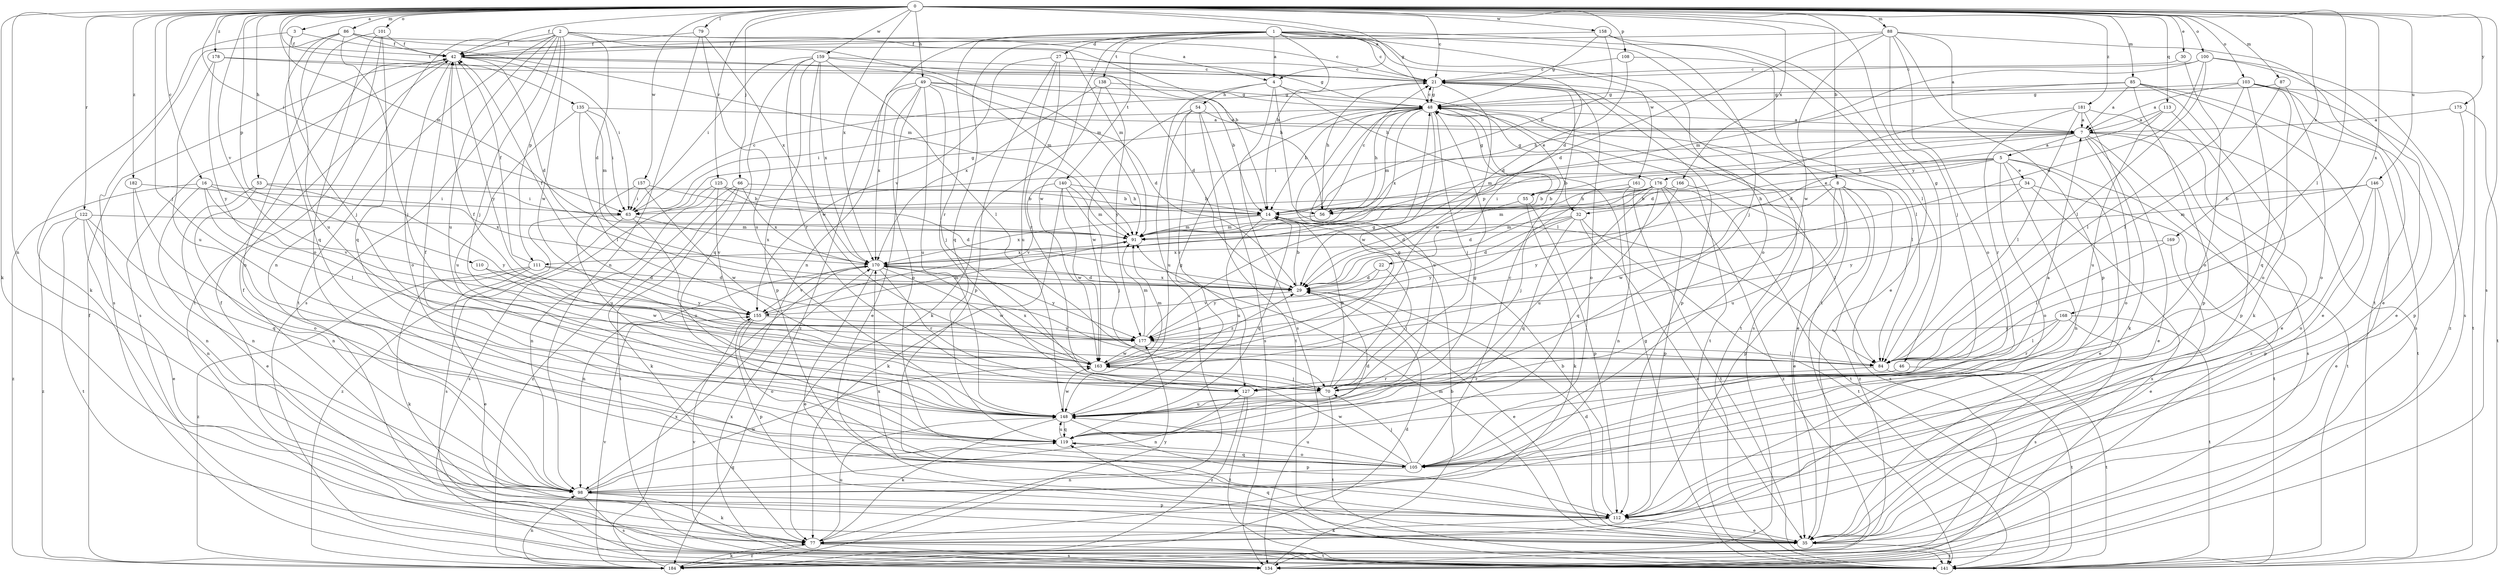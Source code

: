 strict digraph  {
0;
1;
2;
3;
4;
5;
7;
8;
14;
16;
21;
22;
27;
29;
30;
32;
34;
35;
42;
46;
48;
49;
53;
54;
55;
56;
63;
66;
70;
77;
79;
84;
85;
86;
87;
88;
91;
98;
100;
101;
103;
105;
108;
110;
111;
112;
113;
119;
122;
125;
127;
134;
135;
138;
140;
141;
146;
148;
155;
157;
158;
159;
161;
163;
166;
168;
169;
170;
175;
176;
177;
178;
181;
182;
184;
0 -> 3  [label=a];
0 -> 4  [label=a];
0 -> 8  [label=b];
0 -> 16  [label=c];
0 -> 21  [label=c];
0 -> 30  [label=e];
0 -> 42  [label=f];
0 -> 46  [label=g];
0 -> 48  [label=g];
0 -> 49  [label=h];
0 -> 53  [label=h];
0 -> 63  [label=i];
0 -> 66  [label=j];
0 -> 70  [label=j];
0 -> 77  [label=k];
0 -> 79  [label=l];
0 -> 84  [label=l];
0 -> 85  [label=m];
0 -> 86  [label=m];
0 -> 87  [label=m];
0 -> 88  [label=m];
0 -> 91  [label=m];
0 -> 98  [label=n];
0 -> 100  [label=o];
0 -> 101  [label=o];
0 -> 103  [label=o];
0 -> 108  [label=p];
0 -> 110  [label=p];
0 -> 113  [label=q];
0 -> 122  [label=r];
0 -> 125  [label=r];
0 -> 134  [label=s];
0 -> 135  [label=t];
0 -> 146  [label=u];
0 -> 155  [label=v];
0 -> 157  [label=w];
0 -> 158  [label=w];
0 -> 159  [label=w];
0 -> 166  [label=x];
0 -> 168  [label=x];
0 -> 169  [label=x];
0 -> 170  [label=x];
0 -> 175  [label=y];
0 -> 178  [label=z];
0 -> 181  [label=z];
0 -> 182  [label=z];
1 -> 4  [label=a];
1 -> 14  [label=b];
1 -> 21  [label=c];
1 -> 22  [label=d];
1 -> 27  [label=d];
1 -> 84  [label=l];
1 -> 98  [label=n];
1 -> 105  [label=o];
1 -> 119  [label=q];
1 -> 127  [label=r];
1 -> 138  [label=t];
1 -> 140  [label=t];
1 -> 141  [label=t];
1 -> 161  [label=w];
1 -> 163  [label=w];
2 -> 4  [label=a];
2 -> 14  [label=b];
2 -> 29  [label=d];
2 -> 42  [label=f];
2 -> 70  [label=j];
2 -> 91  [label=m];
2 -> 98  [label=n];
2 -> 111  [label=p];
2 -> 134  [label=s];
2 -> 141  [label=t];
2 -> 148  [label=u];
2 -> 163  [label=w];
3 -> 42  [label=f];
3 -> 70  [label=j];
3 -> 77  [label=k];
3 -> 91  [label=m];
4 -> 32  [label=e];
4 -> 54  [label=h];
4 -> 55  [label=h];
4 -> 84  [label=l];
4 -> 134  [label=s];
4 -> 184  [label=z];
5 -> 14  [label=b];
5 -> 32  [label=e];
5 -> 34  [label=e];
5 -> 35  [label=e];
5 -> 55  [label=h];
5 -> 98  [label=n];
5 -> 105  [label=o];
5 -> 141  [label=t];
5 -> 176  [label=y];
7 -> 5  [label=a];
7 -> 35  [label=e];
7 -> 63  [label=i];
7 -> 91  [label=m];
7 -> 105  [label=o];
7 -> 111  [label=p];
7 -> 134  [label=s];
7 -> 141  [label=t];
7 -> 184  [label=z];
8 -> 35  [label=e];
8 -> 56  [label=h];
8 -> 112  [label=p];
8 -> 134  [label=s];
8 -> 148  [label=u];
8 -> 163  [label=w];
8 -> 184  [label=z];
14 -> 91  [label=m];
14 -> 119  [label=q];
14 -> 148  [label=u];
14 -> 170  [label=x];
16 -> 63  [label=i];
16 -> 84  [label=l];
16 -> 98  [label=n];
16 -> 155  [label=v];
16 -> 170  [label=x];
16 -> 184  [label=z];
21 -> 48  [label=g];
21 -> 56  [label=h];
21 -> 105  [label=o];
21 -> 112  [label=p];
21 -> 134  [label=s];
21 -> 141  [label=t];
21 -> 163  [label=w];
22 -> 29  [label=d];
22 -> 70  [label=j];
22 -> 177  [label=y];
27 -> 21  [label=c];
27 -> 48  [label=g];
27 -> 112  [label=p];
27 -> 127  [label=r];
27 -> 148  [label=u];
27 -> 155  [label=v];
29 -> 14  [label=b];
29 -> 35  [label=e];
29 -> 155  [label=v];
29 -> 170  [label=x];
30 -> 21  [label=c];
30 -> 105  [label=o];
32 -> 29  [label=d];
32 -> 35  [label=e];
32 -> 91  [label=m];
32 -> 119  [label=q];
32 -> 141  [label=t];
32 -> 177  [label=y];
34 -> 14  [label=b];
34 -> 134  [label=s];
34 -> 141  [label=t];
34 -> 177  [label=y];
35 -> 29  [label=d];
35 -> 91  [label=m];
35 -> 119  [label=q];
35 -> 141  [label=t];
42 -> 21  [label=c];
42 -> 29  [label=d];
42 -> 63  [label=i];
42 -> 91  [label=m];
42 -> 105  [label=o];
42 -> 134  [label=s];
42 -> 177  [label=y];
46 -> 127  [label=r];
46 -> 141  [label=t];
48 -> 7  [label=a];
48 -> 14  [label=b];
48 -> 21  [label=c];
48 -> 35  [label=e];
48 -> 56  [label=h];
48 -> 63  [label=i];
48 -> 70  [label=j];
48 -> 84  [label=l];
48 -> 91  [label=m];
48 -> 141  [label=t];
48 -> 148  [label=u];
48 -> 163  [label=w];
48 -> 170  [label=x];
49 -> 14  [label=b];
49 -> 29  [label=d];
49 -> 35  [label=e];
49 -> 48  [label=g];
49 -> 70  [label=j];
49 -> 105  [label=o];
49 -> 148  [label=u];
49 -> 170  [label=x];
49 -> 184  [label=z];
53 -> 35  [label=e];
53 -> 56  [label=h];
53 -> 98  [label=n];
53 -> 177  [label=y];
54 -> 7  [label=a];
54 -> 127  [label=r];
54 -> 134  [label=s];
54 -> 141  [label=t];
54 -> 148  [label=u];
54 -> 163  [label=w];
55 -> 29  [label=d];
55 -> 48  [label=g];
55 -> 77  [label=k];
55 -> 112  [label=p];
56 -> 21  [label=c];
56 -> 91  [label=m];
63 -> 21  [label=c];
63 -> 48  [label=g];
63 -> 134  [label=s];
63 -> 148  [label=u];
63 -> 170  [label=x];
63 -> 184  [label=z];
66 -> 14  [label=b];
66 -> 77  [label=k];
66 -> 141  [label=t];
66 -> 170  [label=x];
66 -> 184  [label=z];
70 -> 14  [label=b];
70 -> 48  [label=g];
70 -> 141  [label=t];
70 -> 148  [label=u];
77 -> 42  [label=f];
77 -> 134  [label=s];
77 -> 141  [label=t];
77 -> 148  [label=u];
77 -> 177  [label=y];
77 -> 184  [label=z];
79 -> 42  [label=f];
79 -> 98  [label=n];
79 -> 148  [label=u];
79 -> 170  [label=x];
84 -> 127  [label=r];
84 -> 141  [label=t];
85 -> 7  [label=a];
85 -> 35  [label=e];
85 -> 48  [label=g];
85 -> 56  [label=h];
85 -> 77  [label=k];
85 -> 112  [label=p];
85 -> 134  [label=s];
86 -> 21  [label=c];
86 -> 42  [label=f];
86 -> 70  [label=j];
86 -> 91  [label=m];
86 -> 119  [label=q];
86 -> 134  [label=s];
86 -> 148  [label=u];
87 -> 48  [label=g];
87 -> 84  [label=l];
87 -> 105  [label=o];
88 -> 7  [label=a];
88 -> 29  [label=d];
88 -> 42  [label=f];
88 -> 70  [label=j];
88 -> 105  [label=o];
88 -> 112  [label=p];
88 -> 141  [label=t];
88 -> 163  [label=w];
91 -> 170  [label=x];
98 -> 77  [label=k];
98 -> 112  [label=p];
98 -> 119  [label=q];
98 -> 134  [label=s];
98 -> 163  [label=w];
100 -> 21  [label=c];
100 -> 29  [label=d];
100 -> 35  [label=e];
100 -> 84  [label=l];
100 -> 91  [label=m];
100 -> 134  [label=s];
101 -> 42  [label=f];
101 -> 98  [label=n];
101 -> 105  [label=o];
101 -> 119  [label=q];
101 -> 141  [label=t];
103 -> 7  [label=a];
103 -> 35  [label=e];
103 -> 48  [label=g];
103 -> 84  [label=l];
103 -> 105  [label=o];
103 -> 119  [label=q];
103 -> 141  [label=t];
103 -> 184  [label=z];
105 -> 21  [label=c];
105 -> 70  [label=j];
105 -> 98  [label=n];
105 -> 119  [label=q];
105 -> 148  [label=u];
105 -> 163  [label=w];
108 -> 21  [label=c];
108 -> 29  [label=d];
108 -> 84  [label=l];
110 -> 29  [label=d];
110 -> 163  [label=w];
111 -> 29  [label=d];
111 -> 35  [label=e];
111 -> 42  [label=f];
111 -> 77  [label=k];
111 -> 177  [label=y];
111 -> 184  [label=z];
112 -> 14  [label=b];
112 -> 35  [label=e];
112 -> 42  [label=f];
112 -> 77  [label=k];
112 -> 170  [label=x];
113 -> 7  [label=a];
113 -> 29  [label=d];
113 -> 112  [label=p];
113 -> 148  [label=u];
119 -> 29  [label=d];
119 -> 42  [label=f];
119 -> 48  [label=g];
119 -> 105  [label=o];
119 -> 148  [label=u];
122 -> 35  [label=e];
122 -> 91  [label=m];
122 -> 98  [label=n];
122 -> 119  [label=q];
122 -> 141  [label=t];
122 -> 184  [label=z];
125 -> 14  [label=b];
125 -> 29  [label=d];
125 -> 98  [label=n];
125 -> 134  [label=s];
125 -> 155  [label=v];
127 -> 98  [label=n];
127 -> 141  [label=t];
127 -> 184  [label=z];
134 -> 14  [label=b];
135 -> 7  [label=a];
135 -> 63  [label=i];
135 -> 84  [label=l];
135 -> 91  [label=m];
135 -> 148  [label=u];
138 -> 48  [label=g];
138 -> 77  [label=k];
138 -> 170  [label=x];
138 -> 177  [label=y];
140 -> 14  [label=b];
140 -> 70  [label=j];
140 -> 77  [label=k];
140 -> 91  [label=m];
140 -> 155  [label=v];
140 -> 163  [label=w];
141 -> 48  [label=g];
141 -> 155  [label=v];
141 -> 170  [label=x];
146 -> 14  [label=b];
146 -> 35  [label=e];
146 -> 91  [label=m];
146 -> 105  [label=o];
146 -> 112  [label=p];
148 -> 7  [label=a];
148 -> 48  [label=g];
148 -> 77  [label=k];
148 -> 112  [label=p];
148 -> 119  [label=q];
148 -> 163  [label=w];
155 -> 42  [label=f];
155 -> 91  [label=m];
155 -> 105  [label=o];
155 -> 112  [label=p];
155 -> 177  [label=y];
157 -> 14  [label=b];
157 -> 63  [label=i];
157 -> 148  [label=u];
157 -> 163  [label=w];
158 -> 14  [label=b];
158 -> 35  [label=e];
158 -> 42  [label=f];
158 -> 48  [label=g];
158 -> 70  [label=j];
159 -> 21  [label=c];
159 -> 29  [label=d];
159 -> 63  [label=i];
159 -> 84  [label=l];
159 -> 112  [label=p];
159 -> 119  [label=q];
159 -> 127  [label=r];
159 -> 163  [label=w];
159 -> 170  [label=x];
161 -> 14  [label=b];
161 -> 70  [label=j];
161 -> 98  [label=n];
161 -> 141  [label=t];
163 -> 42  [label=f];
163 -> 70  [label=j];
163 -> 91  [label=m];
163 -> 170  [label=x];
163 -> 29  [label=z];
166 -> 14  [label=b];
166 -> 84  [label=l];
166 -> 177  [label=y];
168 -> 84  [label=l];
168 -> 127  [label=r];
168 -> 134  [label=s];
168 -> 141  [label=t];
168 -> 177  [label=y];
169 -> 35  [label=e];
169 -> 84  [label=l];
169 -> 170  [label=x];
170 -> 29  [label=d];
170 -> 35  [label=e];
170 -> 98  [label=n];
170 -> 127  [label=r];
170 -> 155  [label=v];
170 -> 163  [label=w];
170 -> 177  [label=y];
175 -> 7  [label=a];
175 -> 112  [label=p];
175 -> 141  [label=t];
176 -> 29  [label=d];
176 -> 48  [label=g];
176 -> 56  [label=h];
176 -> 63  [label=i];
176 -> 91  [label=m];
176 -> 112  [label=p];
176 -> 119  [label=q];
176 -> 141  [label=t];
176 -> 148  [label=u];
176 -> 184  [label=z];
177 -> 48  [label=g];
177 -> 84  [label=l];
177 -> 91  [label=m];
177 -> 163  [label=w];
178 -> 21  [label=c];
178 -> 56  [label=h];
178 -> 148  [label=u];
178 -> 177  [label=y];
181 -> 7  [label=a];
181 -> 29  [label=d];
181 -> 35  [label=e];
181 -> 77  [label=k];
181 -> 84  [label=l];
181 -> 127  [label=r];
182 -> 63  [label=i];
182 -> 98  [label=n];
182 -> 105  [label=o];
184 -> 29  [label=d];
184 -> 42  [label=f];
184 -> 77  [label=k];
184 -> 98  [label=n];
184 -> 155  [label=v];
184 -> 170  [label=x];
}
